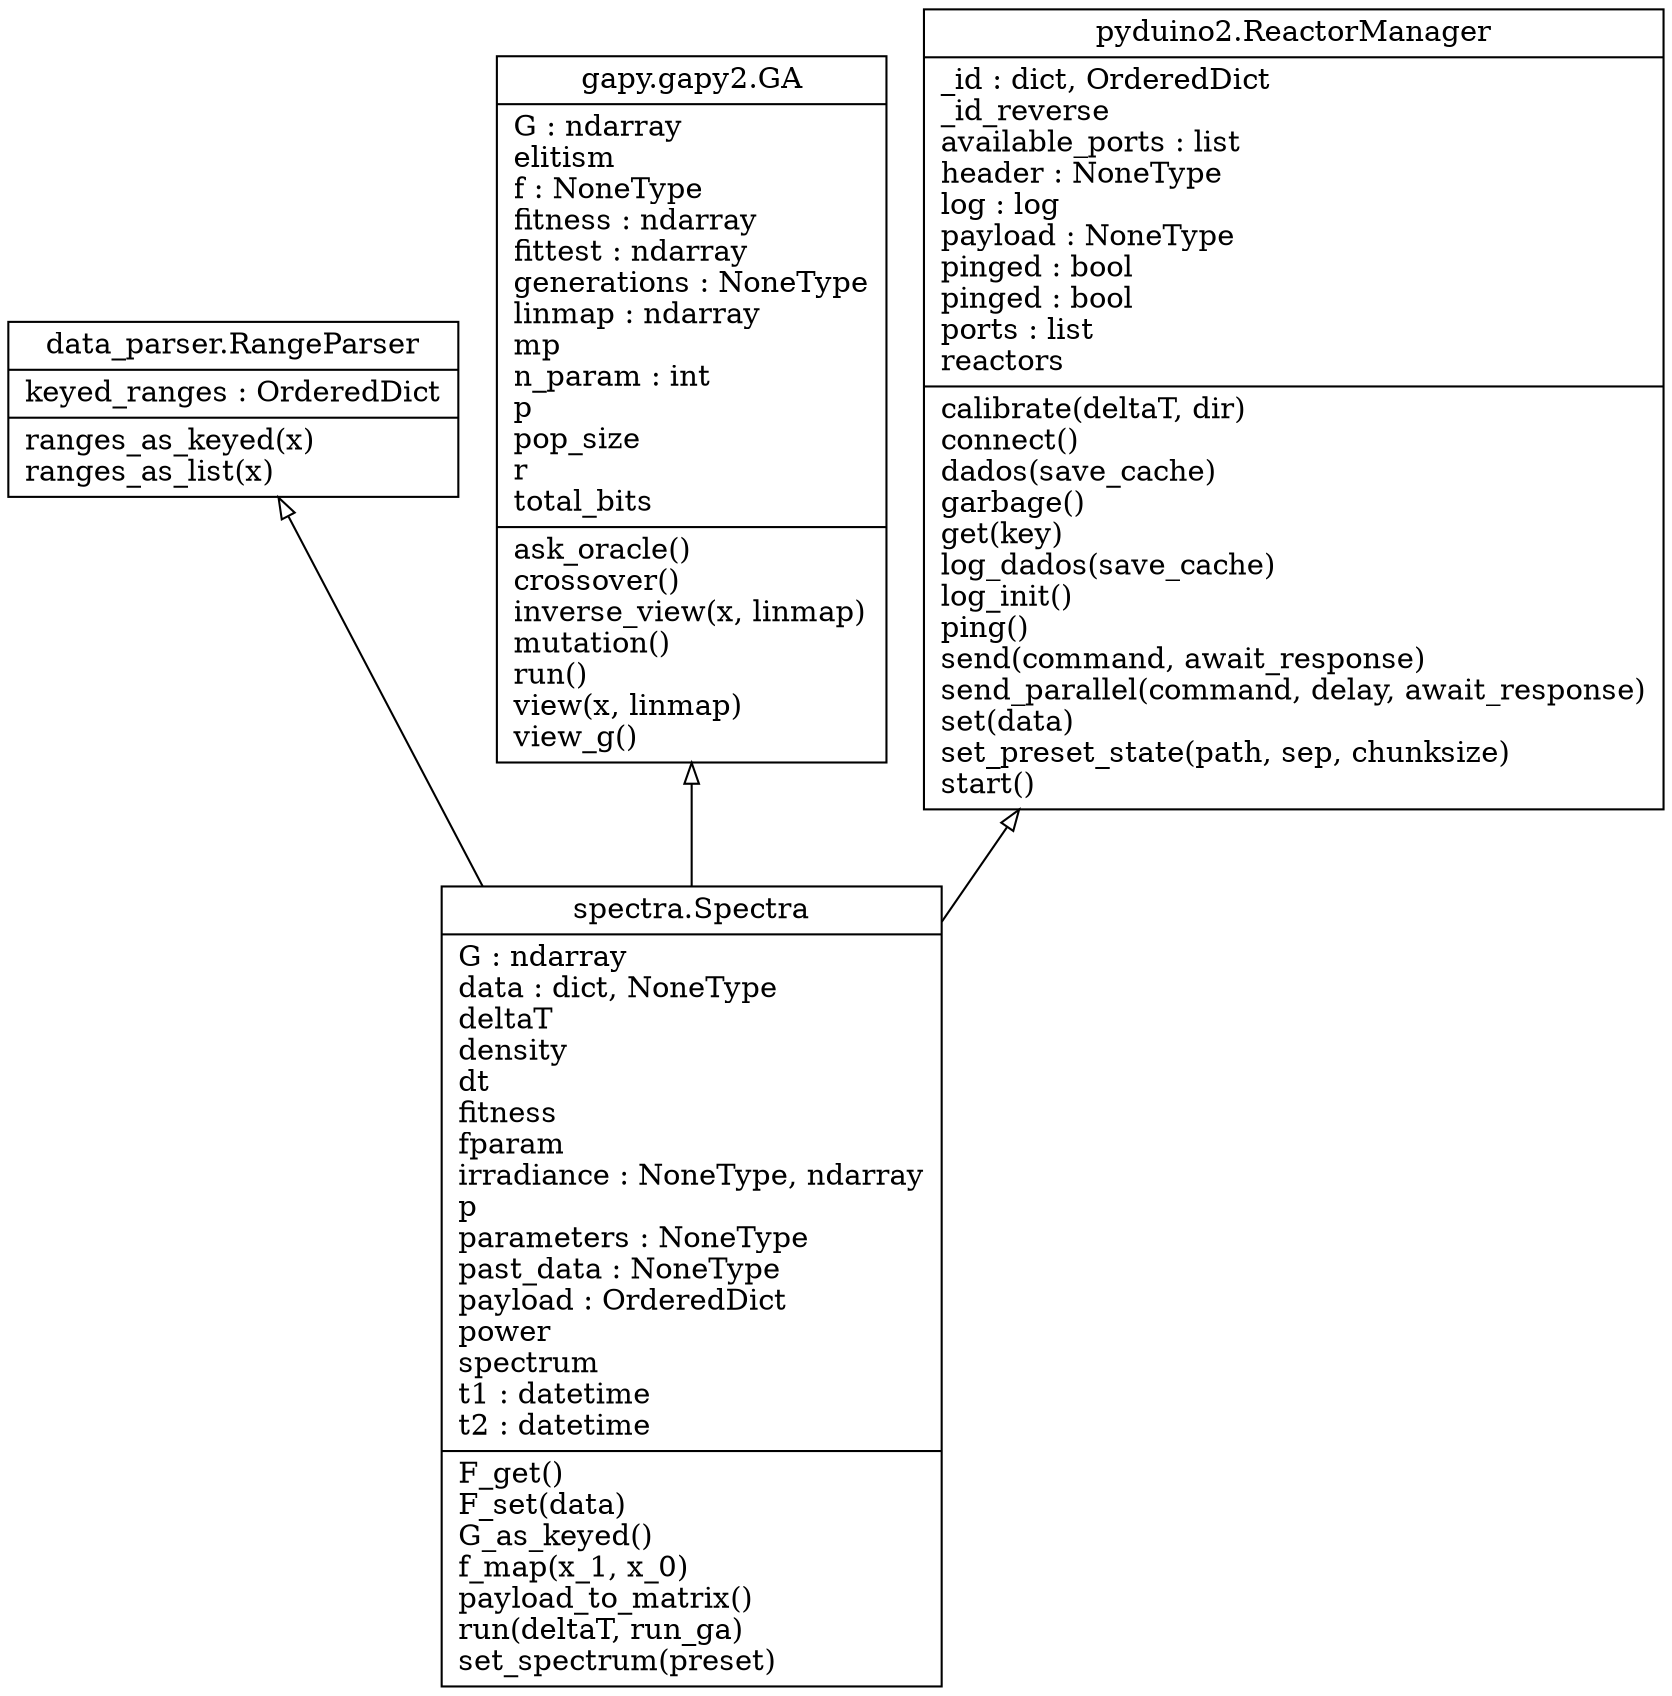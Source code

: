 digraph "Spectra" {
charset="utf-8"
rankdir=BT
"0" [label="{data_parser.RangeParser|keyed_ranges : OrderedDict\l|ranges_as_keyed(x)\lranges_as_list(x)\l}", shape="record"];
"1" [label="{gapy.gapy2.GA|G : ndarray\lelitism\lf : NoneType\lfitness : ndarray\lfittest : ndarray\lgenerations : NoneType\llinmap : ndarray\lmp\ln_param : int\lp\lpop_size\lr\ltotal_bits\l|ask_oracle()\lcrossover()\linverse_view(x, linmap)\lmutation()\lrun()\lview(x, linmap)\lview_g()\l}", shape="record"];
"2" [label="{pyduino2.ReactorManager|_id : dict, OrderedDict\l_id_reverse\lavailable_ports : list\lheader : NoneType\llog : log\lpayload : NoneType\lpinged : bool\lpinged : bool\lports : list\lreactors\l|calibrate(deltaT, dir)\lconnect()\ldados(save_cache)\lgarbage()\lget(key)\llog_dados(save_cache)\llog_init()\lping()\lsend(command, await_response)\lsend_parallel(command, delay, await_response)\lset(data)\lset_preset_state(path, sep, chunksize)\lstart()\l}", shape="record"];
"3" [label="{spectra.Spectra|G : ndarray\ldata : dict, NoneType\ldeltaT\ldensity\ldt\lfitness\lfparam\lirradiance : NoneType, ndarray\lp\lparameters : NoneType\lpast_data : NoneType\lpayload : OrderedDict\lpower\lspectrum\lt1 : datetime\lt2 : datetime\l|F_get()\lF_set(data)\lG_as_keyed()\lf_map(x_1, x_0)\lpayload_to_matrix()\lrun(deltaT, run_ga)\lset_spectrum(preset)\l}", shape="record"];
"3" -> "0" [arrowhead="empty", arrowtail="none"];
"3" -> "1" [arrowhead="empty", arrowtail="none"];
"3" -> "2" [arrowhead="empty", arrowtail="none"];
}

